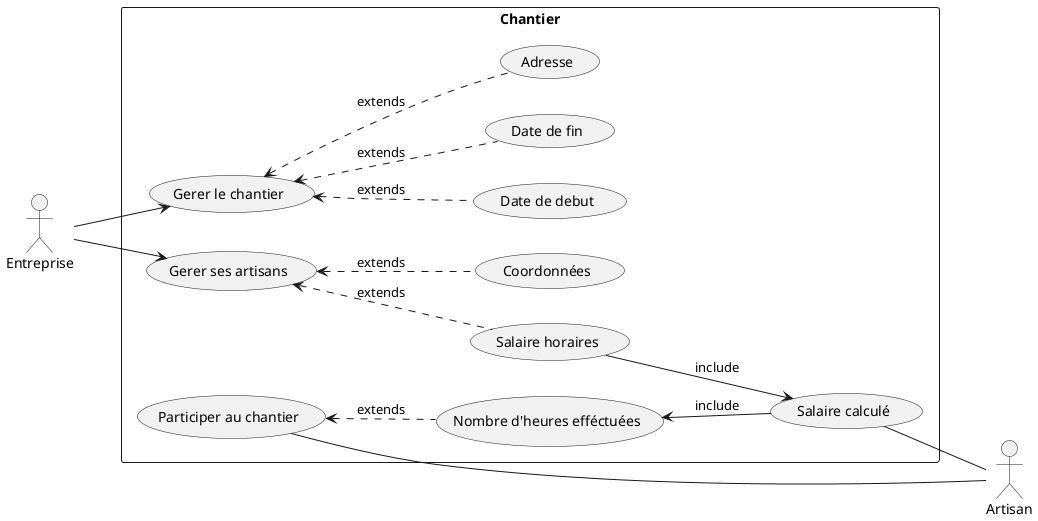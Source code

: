 @startuml Usecase
left to right direction
:Entreprise: as entreprise
:Artisan: as artisan 
rectangle Chantier {
    usecase "Participer au chantier" as pac
    usecase "Nombre d'heures efféctuées" as nbrH
    usecase "Salaire calculé" as salaire

  usecase "Gerer le chantier" AS uc1
  usecase "Date de debut" as ddd
  usecase "Date de fin" as ddf 
  usecase "Adresse" as adr

  usecase "Gerer ses artisans" AS uc2
  usecase "Salaire horaires" as Sh 
  usecase "Coordonnées" as coo


}
artisan -- pac
pac <.. nbrH : extends
nbrH <-- salaire : include
salaire -- artisan
Sh --> salaire : include
entreprise --> uc1 
entreprise --> uc2
uc1 <.. ddd : extends
uc1 <.. ddf : extends
uc1 <.. adr : extends

uc2 <.. Sh : extends
uc2 <.. coo : extends
@enduml